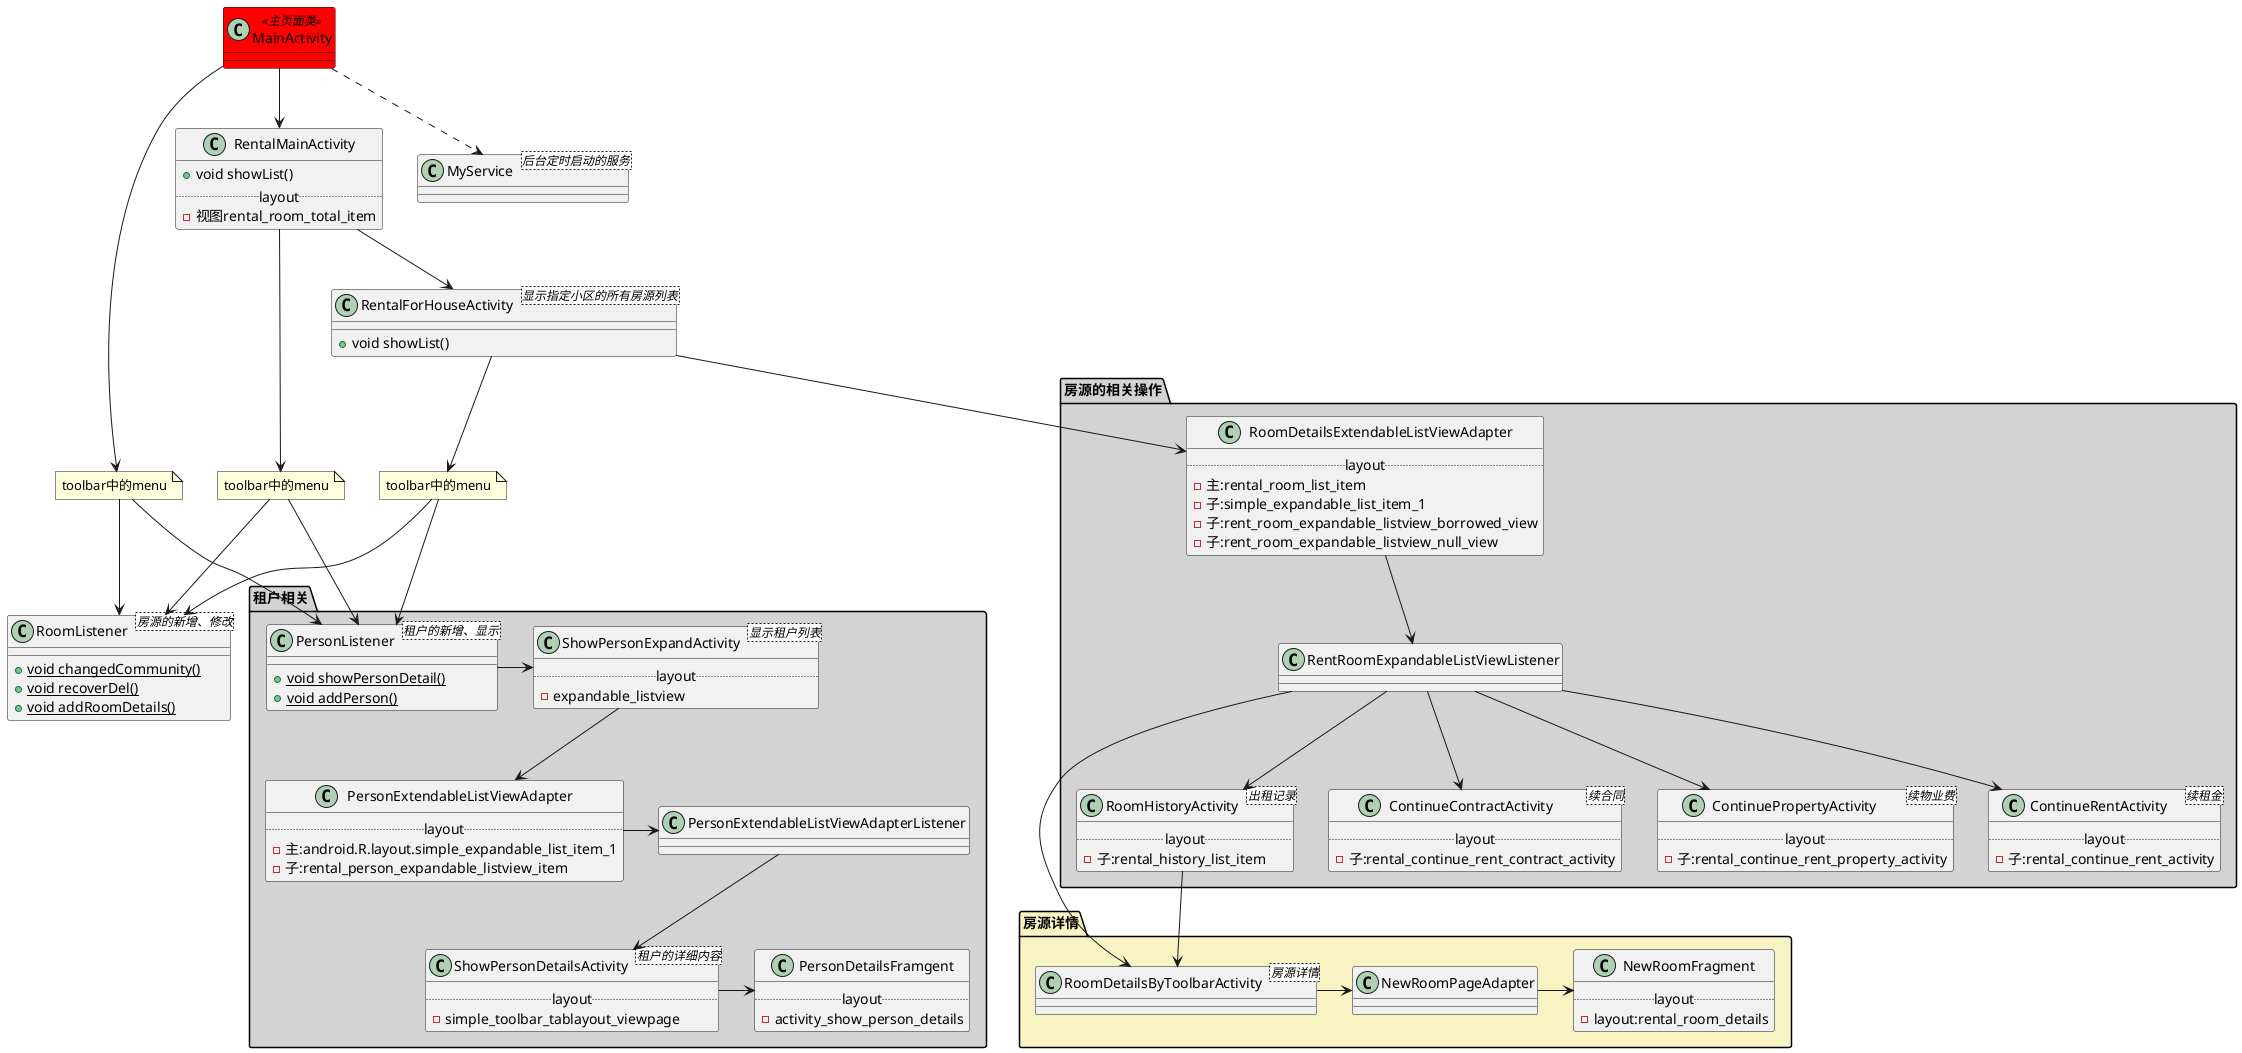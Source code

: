 @startuml
class MainActivity<<主页面类>> #red{}

class RentalMainActivity{
    + void showList()
    ..layout..
        -视图rental_room_total_item
}
class MyService<后台定时启动的服务>{}

class RentalForHouseActivity<显示指定小区的所有房源列表>{
    + void showList()
}
package  房源的相关操作 #LightGray{
    class RoomDetailsExtendableListViewAdapter{
        ..layout..
        -主:rental_room_list_item
        -子:simple_expandable_list_item_1
        -子:rent_room_expandable_listview_borrowed_view
        -子:rent_room_expandable_listview_null_view
    }
    class RentRoomExpandableListViewListener{}
    class RoomHistoryActivity<出租记录>{
        ..layout..
        -子:rental_history_list_item
    }
    class ContinueContractActivity<续合同>{
        ..layout..
        -子:rental_continue_rent_contract_activity
    }
    class ContinuePropertyActivity<续物业费>{
        ..layout..
        -子:rental_continue_rent_property_activity
    }
    class ContinueRentActivity<续租金>{
            ..layout..
            -子:rental_continue_rent_activity
    }

    RoomDetailsExtendableListViewAdapter-->RentRoomExpandableListViewListener

    RentRoomExpandableListViewListener-->RoomHistoryActivity
    RentRoomExpandableListViewListener-->ContinueContractActivity
    RentRoomExpandableListViewListener-->ContinuePropertyActivity
    RentRoomExpandableListViewListener-->ContinueRentActivity
}

package  租户相关 #LightGray{
    class PersonListener<租户的新增、显示>{
        +{static} void showPersonDetail()
        +{static} void addPerson()
    }
    class ShowPersonExpandActivity<显示租户列表>{
    ..layout..
        -expandable_listview
    }
    class PersonExtendableListViewAdapter{
        ..layout..
        -主:android.R.layout.simple_expandable_list_item_1
        -子:rental_person_expandable_listview_item
    }
    class PersonExtendableListViewAdapterListener{}
    class ShowPersonDetailsActivity<租户的详细内容>{
        ..layout..
        -simple_toolbar_tablayout_viewpage
    }
    class PersonDetailsFramgent{
         ..layout..
        -activity_show_person_details
    }

    PersonListener->ShowPersonExpandActivity
    ShowPersonExpandActivity-->PersonExtendableListViewAdapter
    PersonExtendableListViewAdapter->PersonExtendableListViewAdapterListener
    PersonExtendableListViewAdapterListener-->ShowPersonDetailsActivity
    ShowPersonDetailsActivity->PersonDetailsFramgent
}

class RoomListener<房源的新增、修改>{
    +{static} void changedCommunity()
    +{static} void recoverDel()
    +{static} void addRoomDetails()
}


package  房源详情 #f9f2c3{
    class RoomDetailsByToolbarActivity<房源详情>{}
    class NewRoomPageAdapter{}
    class NewRoomFragment{
        ..layout..
        -layout:rental_room_details
    }
    RoomDetailsByToolbarActivity->NewRoomPageAdapter
    NewRoomPageAdapter->NewRoomFragment
}



note "toolbar中的menu" as menu1
note "toolbar中的menu" as menu2
note "toolbar中的menu" as menu3

MainActivity ..>MyService

MainActivity-->RentalMainActivity

RentalMainActivity-->menu2
menu2-->PersonListener
menu2-->RoomListener

MainActivity-->menu1
menu1-->PersonListener
menu1-->RoomListener

RentalMainActivity-->RentalForHouseActivity
RentalForHouseActivity-->RoomDetailsExtendableListViewAdapter

RentalForHouseActivity-->menu3
menu3-->PersonListener
menu3-->RoomListener

RentRoomExpandableListViewListener-->RoomDetailsByToolbarActivity

RoomHistoryActivity-->RoomDetailsByToolbarActivity

@enduml